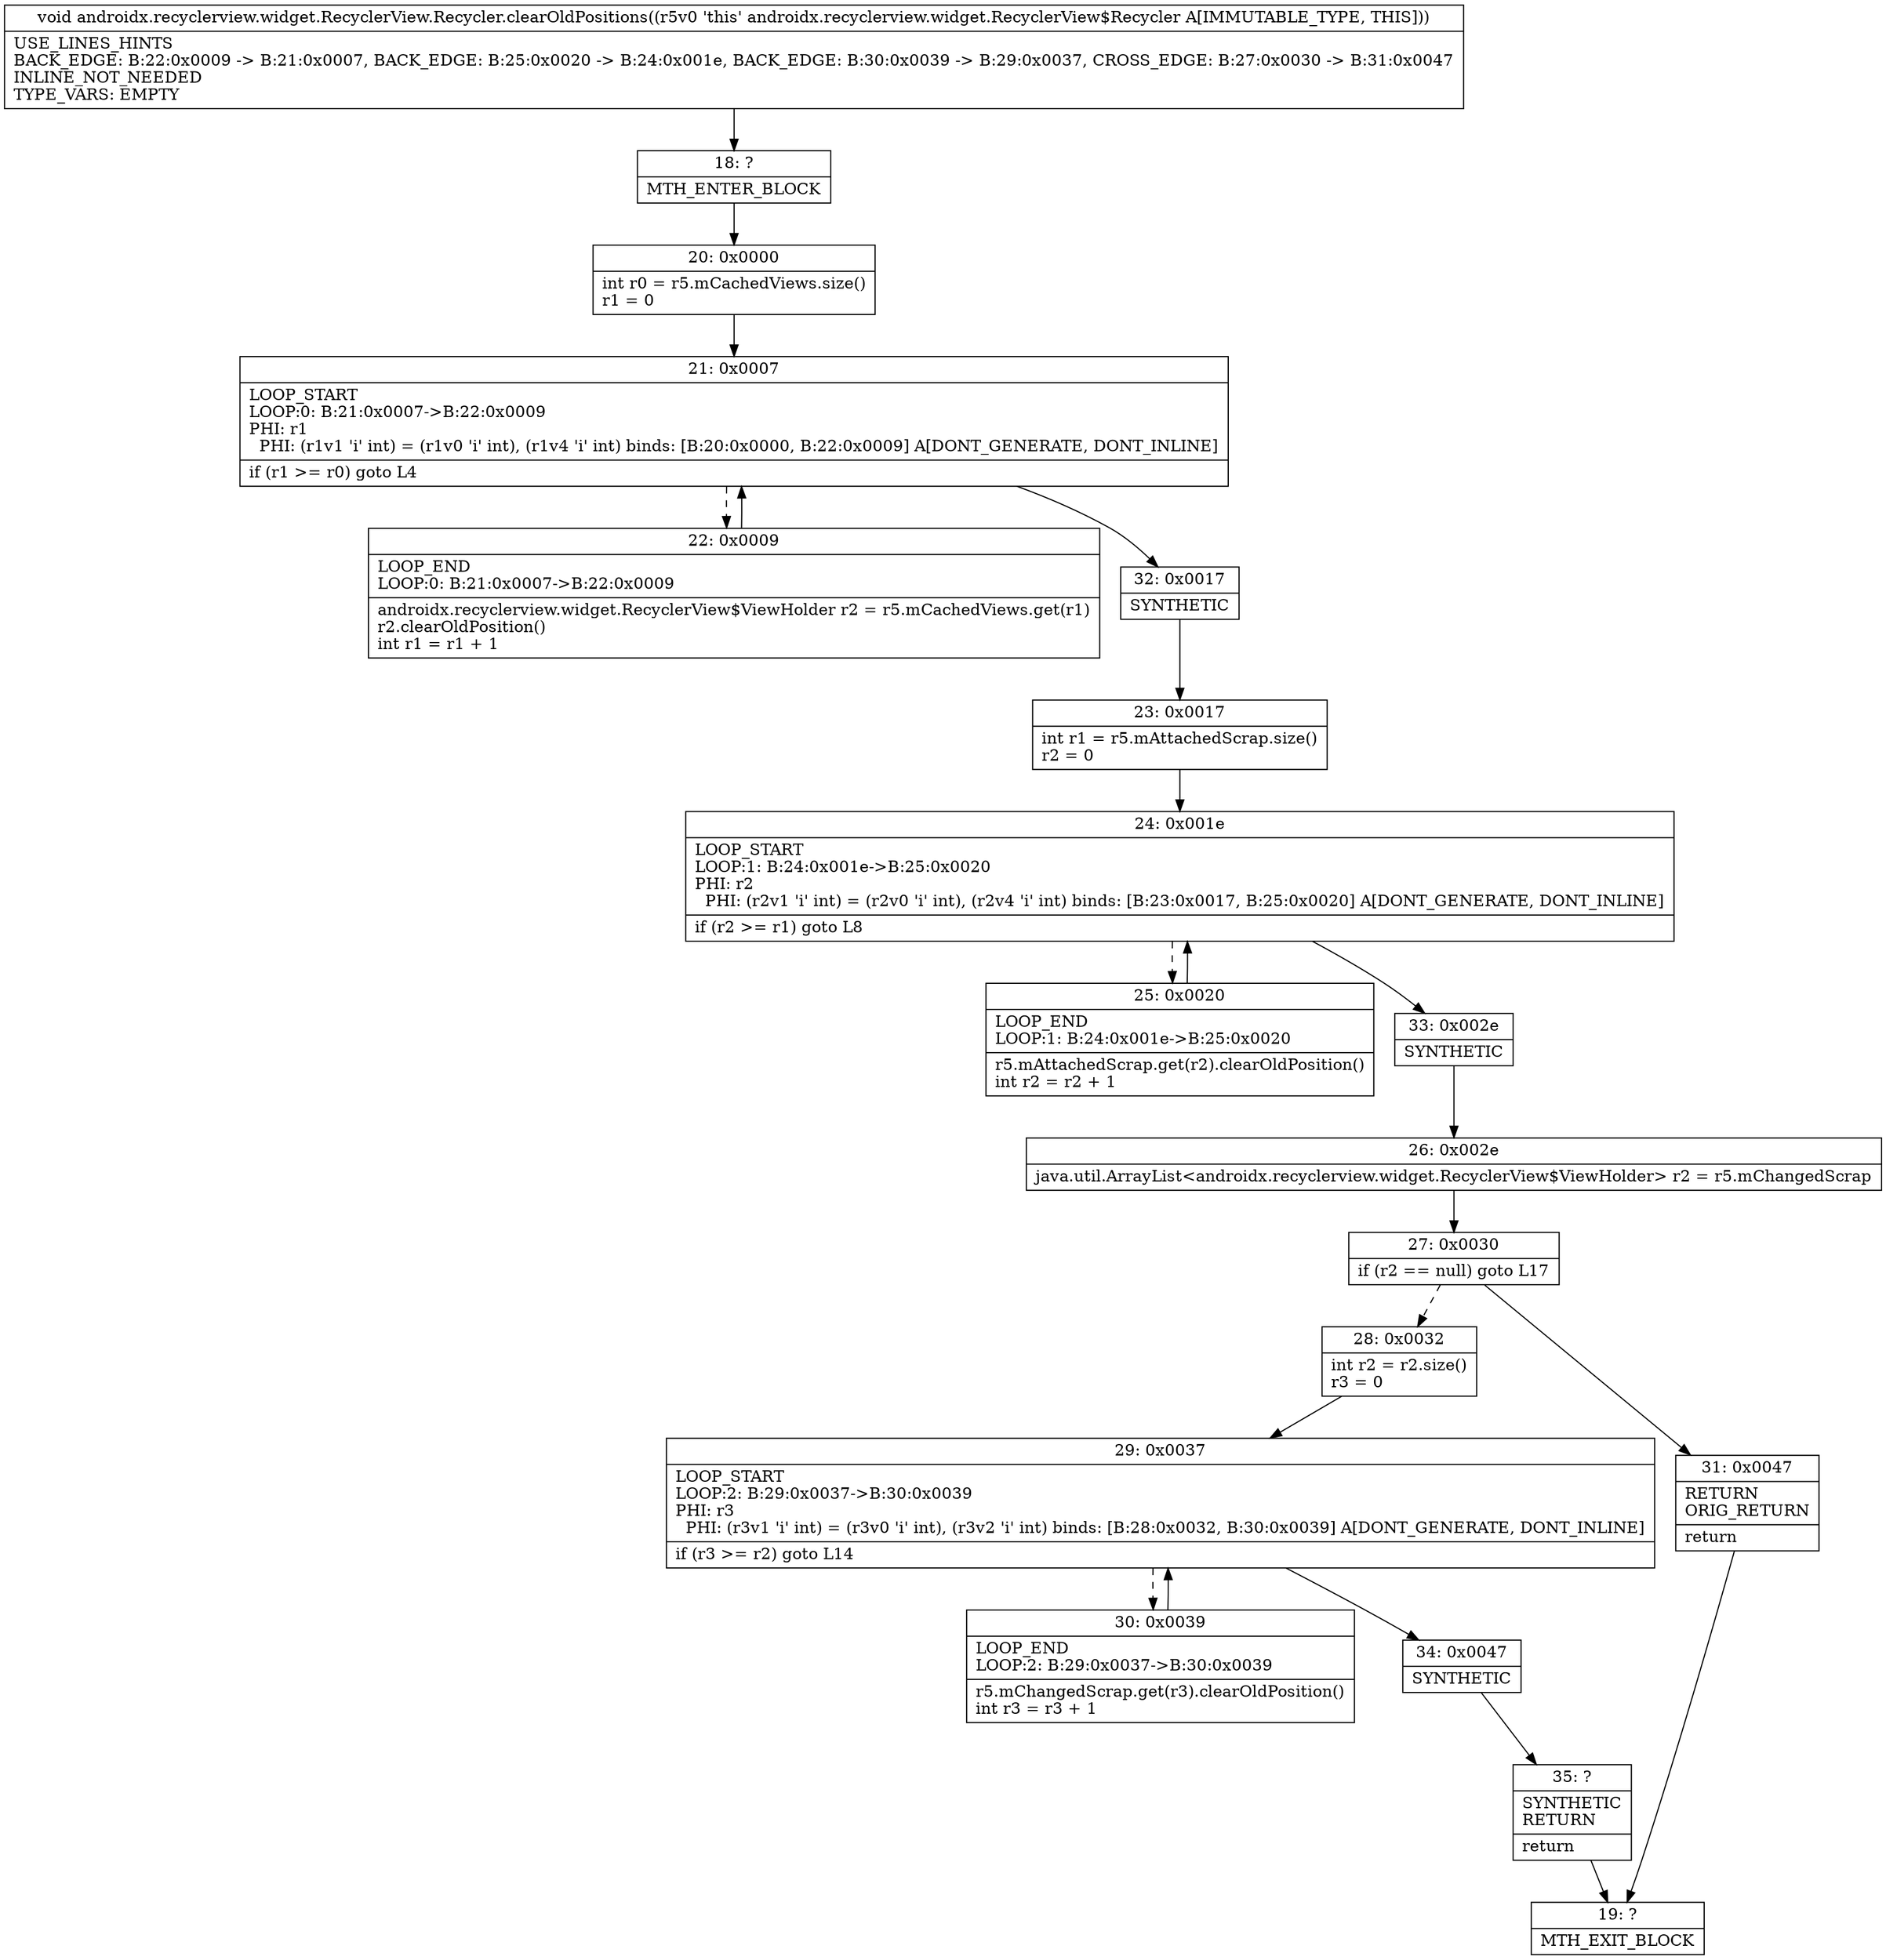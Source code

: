 digraph "CFG forandroidx.recyclerview.widget.RecyclerView.Recycler.clearOldPositions()V" {
Node_18 [shape=record,label="{18\:\ ?|MTH_ENTER_BLOCK\l}"];
Node_20 [shape=record,label="{20\:\ 0x0000|int r0 = r5.mCachedViews.size()\lr1 = 0\l}"];
Node_21 [shape=record,label="{21\:\ 0x0007|LOOP_START\lLOOP:0: B:21:0x0007\-\>B:22:0x0009\lPHI: r1 \l  PHI: (r1v1 'i' int) = (r1v0 'i' int), (r1v4 'i' int) binds: [B:20:0x0000, B:22:0x0009] A[DONT_GENERATE, DONT_INLINE]\l|if (r1 \>= r0) goto L4\l}"];
Node_22 [shape=record,label="{22\:\ 0x0009|LOOP_END\lLOOP:0: B:21:0x0007\-\>B:22:0x0009\l|androidx.recyclerview.widget.RecyclerView$ViewHolder r2 = r5.mCachedViews.get(r1)\lr2.clearOldPosition()\lint r1 = r1 + 1\l}"];
Node_32 [shape=record,label="{32\:\ 0x0017|SYNTHETIC\l}"];
Node_23 [shape=record,label="{23\:\ 0x0017|int r1 = r5.mAttachedScrap.size()\lr2 = 0\l}"];
Node_24 [shape=record,label="{24\:\ 0x001e|LOOP_START\lLOOP:1: B:24:0x001e\-\>B:25:0x0020\lPHI: r2 \l  PHI: (r2v1 'i' int) = (r2v0 'i' int), (r2v4 'i' int) binds: [B:23:0x0017, B:25:0x0020] A[DONT_GENERATE, DONT_INLINE]\l|if (r2 \>= r1) goto L8\l}"];
Node_25 [shape=record,label="{25\:\ 0x0020|LOOP_END\lLOOP:1: B:24:0x001e\-\>B:25:0x0020\l|r5.mAttachedScrap.get(r2).clearOldPosition()\lint r2 = r2 + 1\l}"];
Node_33 [shape=record,label="{33\:\ 0x002e|SYNTHETIC\l}"];
Node_26 [shape=record,label="{26\:\ 0x002e|java.util.ArrayList\<androidx.recyclerview.widget.RecyclerView$ViewHolder\> r2 = r5.mChangedScrap\l}"];
Node_27 [shape=record,label="{27\:\ 0x0030|if (r2 == null) goto L17\l}"];
Node_28 [shape=record,label="{28\:\ 0x0032|int r2 = r2.size()\lr3 = 0\l}"];
Node_29 [shape=record,label="{29\:\ 0x0037|LOOP_START\lLOOP:2: B:29:0x0037\-\>B:30:0x0039\lPHI: r3 \l  PHI: (r3v1 'i' int) = (r3v0 'i' int), (r3v2 'i' int) binds: [B:28:0x0032, B:30:0x0039] A[DONT_GENERATE, DONT_INLINE]\l|if (r3 \>= r2) goto L14\l}"];
Node_30 [shape=record,label="{30\:\ 0x0039|LOOP_END\lLOOP:2: B:29:0x0037\-\>B:30:0x0039\l|r5.mChangedScrap.get(r3).clearOldPosition()\lint r3 = r3 + 1\l}"];
Node_34 [shape=record,label="{34\:\ 0x0047|SYNTHETIC\l}"];
Node_35 [shape=record,label="{35\:\ ?|SYNTHETIC\lRETURN\l|return\l}"];
Node_19 [shape=record,label="{19\:\ ?|MTH_EXIT_BLOCK\l}"];
Node_31 [shape=record,label="{31\:\ 0x0047|RETURN\lORIG_RETURN\l|return\l}"];
MethodNode[shape=record,label="{void androidx.recyclerview.widget.RecyclerView.Recycler.clearOldPositions((r5v0 'this' androidx.recyclerview.widget.RecyclerView$Recycler A[IMMUTABLE_TYPE, THIS]))  | USE_LINES_HINTS\lBACK_EDGE: B:22:0x0009 \-\> B:21:0x0007, BACK_EDGE: B:25:0x0020 \-\> B:24:0x001e, BACK_EDGE: B:30:0x0039 \-\> B:29:0x0037, CROSS_EDGE: B:27:0x0030 \-\> B:31:0x0047\lINLINE_NOT_NEEDED\lTYPE_VARS: EMPTY\l}"];
MethodNode -> Node_18;Node_18 -> Node_20;
Node_20 -> Node_21;
Node_21 -> Node_22[style=dashed];
Node_21 -> Node_32;
Node_22 -> Node_21;
Node_32 -> Node_23;
Node_23 -> Node_24;
Node_24 -> Node_25[style=dashed];
Node_24 -> Node_33;
Node_25 -> Node_24;
Node_33 -> Node_26;
Node_26 -> Node_27;
Node_27 -> Node_28[style=dashed];
Node_27 -> Node_31;
Node_28 -> Node_29;
Node_29 -> Node_30[style=dashed];
Node_29 -> Node_34;
Node_30 -> Node_29;
Node_34 -> Node_35;
Node_35 -> Node_19;
Node_31 -> Node_19;
}

